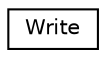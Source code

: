 digraph "Graphical Class Hierarchy"
{
  edge [fontname="Helvetica",fontsize="10",labelfontname="Helvetica",labelfontsize="10"];
  node [fontname="Helvetica",fontsize="10",shape=record];
  rankdir="LR";
  Node0 [label="Write",height=0.2,width=0.4,color="black", fillcolor="white", style="filled",URL="$class_zest_1_1_console_1_1_write.html"];
}
